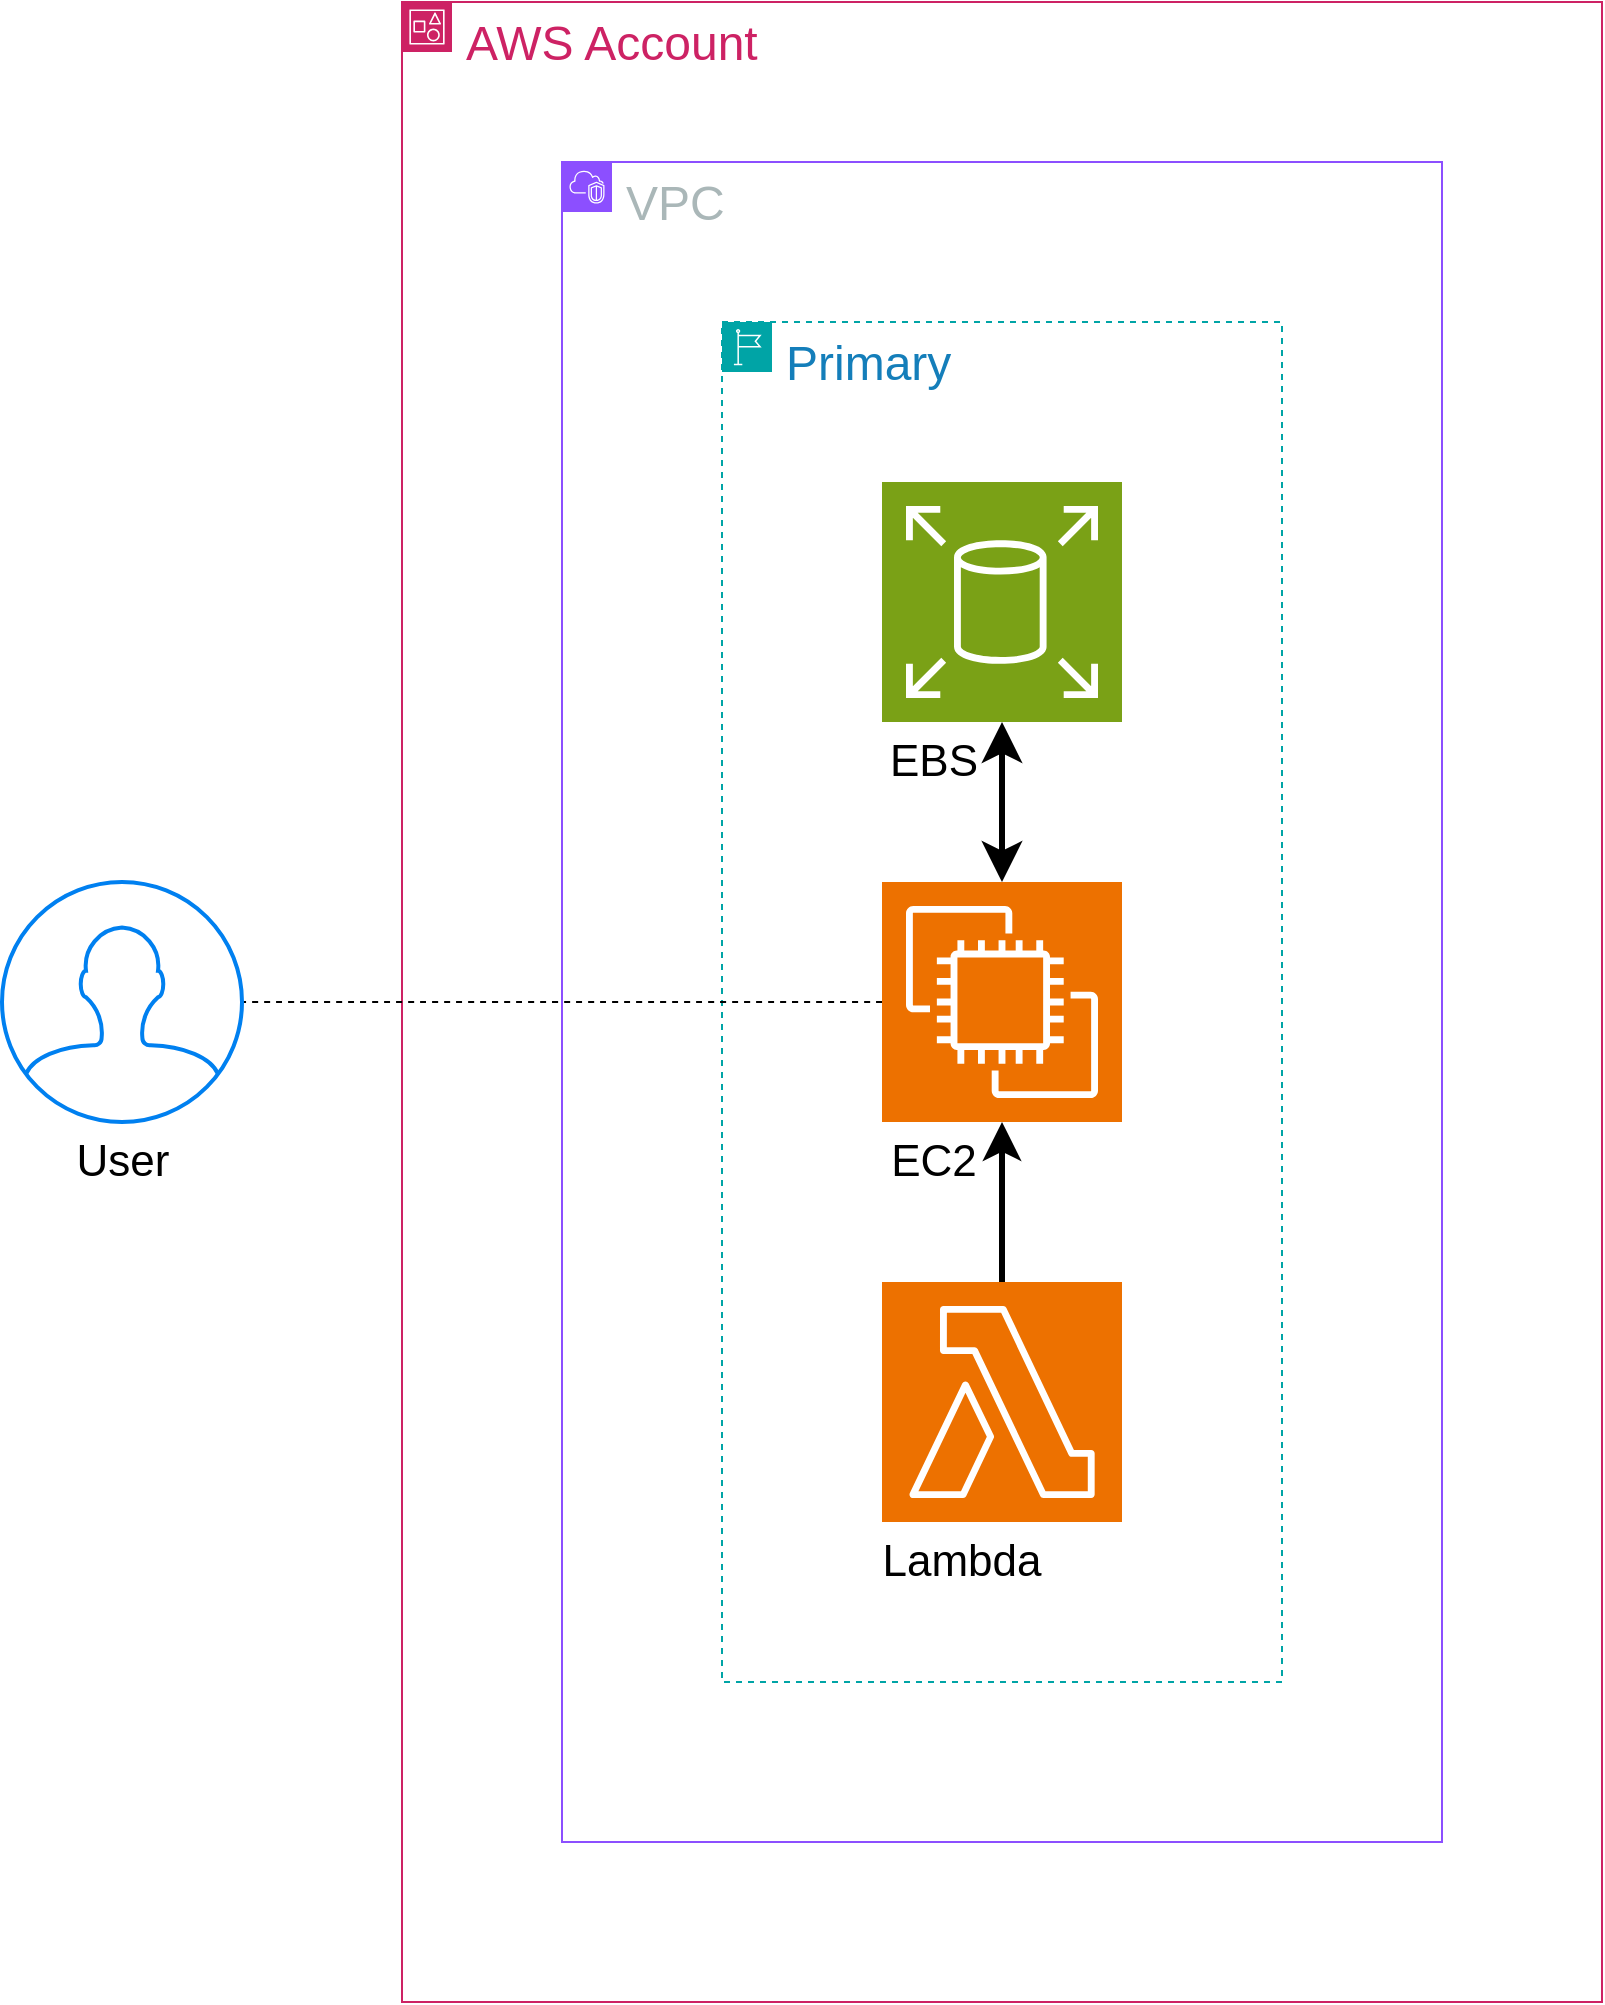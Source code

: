 <mxfile version="25.0.0">
  <diagram name="Page-1" id="tX_kaKsWgVZAXPhEjvsI">
    <mxGraphModel dx="2550" dy="1353" grid="1" gridSize="10" guides="1" tooltips="1" connect="1" arrows="1" fold="1" page="0" pageScale="1" pageWidth="1100" pageHeight="850" math="0" shadow="0">
      <root>
        <mxCell id="0" />
        <mxCell id="1" parent="0" />
        <mxCell id="CmAchbvWxl7XxBxYjPVS-1" value="&lt;font style=&quot;font-size: 24px;&quot;&gt;AWS Account&lt;/font&gt;" style="points=[[0,0],[0.25,0],[0.5,0],[0.75,0],[1,0],[1,0.25],[1,0.5],[1,0.75],[1,1],[0.75,1],[0.5,1],[0.25,1],[0,1],[0,0.75],[0,0.5],[0,0.25]];outlineConnect=0;gradientColor=none;html=1;whiteSpace=wrap;fontSize=12;fontStyle=0;container=1;pointerEvents=0;collapsible=0;recursiveResize=0;shape=mxgraph.aws4.group;grIcon=mxgraph.aws4.group_account;strokeColor=#CD2264;fillColor=none;verticalAlign=top;align=left;spacingLeft=30;fontColor=#CD2264;dashed=0;" vertex="1" parent="1">
          <mxGeometry x="-240" y="-280" width="600" height="1000" as="geometry" />
        </mxCell>
        <mxCell id="CmAchbvWxl7XxBxYjPVS-2" value="&lt;font style=&quot;font-size: 24px;&quot;&gt;VPC&lt;/font&gt;" style="points=[[0,0],[0.25,0],[0.5,0],[0.75,0],[1,0],[1,0.25],[1,0.5],[1,0.75],[1,1],[0.75,1],[0.5,1],[0.25,1],[0,1],[0,0.75],[0,0.5],[0,0.25]];outlineConnect=0;gradientColor=none;html=1;whiteSpace=wrap;fontSize=12;fontStyle=0;container=1;pointerEvents=0;collapsible=0;recursiveResize=0;shape=mxgraph.aws4.group;grIcon=mxgraph.aws4.group_vpc2;strokeColor=#8C4FFF;fillColor=none;verticalAlign=top;align=left;spacingLeft=30;fontColor=#AAB7B8;dashed=0;" vertex="1" parent="CmAchbvWxl7XxBxYjPVS-1">
          <mxGeometry x="80" y="80" width="440" height="840" as="geometry" />
        </mxCell>
        <mxCell id="CmAchbvWxl7XxBxYjPVS-3" value="&lt;font style=&quot;font-size: 24px;&quot;&gt;Primary&lt;/font&gt;" style="points=[[0,0],[0.25,0],[0.5,0],[0.75,0],[1,0],[1,0.25],[1,0.5],[1,0.75],[1,1],[0.75,1],[0.5,1],[0.25,1],[0,1],[0,0.75],[0,0.5],[0,0.25]];outlineConnect=0;gradientColor=none;html=1;whiteSpace=wrap;fontSize=12;fontStyle=0;container=1;pointerEvents=0;collapsible=0;recursiveResize=0;shape=mxgraph.aws4.group;grIcon=mxgraph.aws4.group_region;strokeColor=#00A4A6;fillColor=none;verticalAlign=top;align=left;spacingLeft=30;fontColor=#147EBA;dashed=1;" vertex="1" parent="CmAchbvWxl7XxBxYjPVS-2">
          <mxGeometry x="80" y="80" width="280" height="680" as="geometry" />
        </mxCell>
        <mxCell id="CmAchbvWxl7XxBxYjPVS-6" value="" style="sketch=0;points=[[0,0,0],[0.25,0,0],[0.5,0,0],[0.75,0,0],[1,0,0],[0,1,0],[0.25,1,0],[0.5,1,0],[0.75,1,0],[1,1,0],[0,0.25,0],[0,0.5,0],[0,0.75,0],[1,0.25,0],[1,0.5,0],[1,0.75,0]];outlineConnect=0;fontColor=#232F3E;fillColor=#ED7100;strokeColor=#ffffff;dashed=0;verticalLabelPosition=bottom;verticalAlign=top;align=center;html=1;fontSize=12;fontStyle=0;aspect=fixed;shape=mxgraph.aws4.resourceIcon;resIcon=mxgraph.aws4.ec2;direction=south;" vertex="1" parent="CmAchbvWxl7XxBxYjPVS-3">
          <mxGeometry x="80" y="280" width="120" height="120" as="geometry" />
        </mxCell>
        <mxCell id="CmAchbvWxl7XxBxYjPVS-7" value="" style="sketch=0;points=[[0,0,0],[0.25,0,0],[0.5,0,0],[0.75,0,0],[1,0,0],[0,1,0],[0.25,1,0],[0.5,1,0],[0.75,1,0],[1,1,0],[0,0.25,0],[0,0.5,0],[0,0.75,0],[1,0.25,0],[1,0.5,0],[1,0.75,0]];outlineConnect=0;fontColor=#232F3E;fillColor=#7AA116;strokeColor=#ffffff;dashed=0;verticalLabelPosition=bottom;verticalAlign=top;align=center;html=1;fontSize=12;fontStyle=0;aspect=fixed;shape=mxgraph.aws4.resourceIcon;resIcon=mxgraph.aws4.elastic_block_store;" vertex="1" parent="CmAchbvWxl7XxBxYjPVS-3">
          <mxGeometry x="80" y="80" width="120" height="120" as="geometry" />
        </mxCell>
        <mxCell id="CmAchbvWxl7XxBxYjPVS-10" value="" style="endArrow=classic;startArrow=classic;html=1;rounded=0;fontSize=12;startSize=11;endSize=11;curved=1;entryX=0;entryY=0.5;entryDx=0;entryDy=0;entryPerimeter=0;strokeWidth=3;" edge="1" parent="CmAchbvWxl7XxBxYjPVS-3" source="CmAchbvWxl7XxBxYjPVS-7" target="CmAchbvWxl7XxBxYjPVS-6">
          <mxGeometry width="50" height="50" relative="1" as="geometry">
            <mxPoint x="290" y="300" as="sourcePoint" />
            <mxPoint x="340" y="250" as="targetPoint" />
          </mxGeometry>
        </mxCell>
        <mxCell id="CmAchbvWxl7XxBxYjPVS-14" value="" style="edgeStyle=none;curved=1;rounded=0;orthogonalLoop=1;jettySize=auto;html=1;fontSize=12;startSize=8;endSize=10;strokeWidth=3;" edge="1" parent="CmAchbvWxl7XxBxYjPVS-3" source="CmAchbvWxl7XxBxYjPVS-13" target="CmAchbvWxl7XxBxYjPVS-6">
          <mxGeometry relative="1" as="geometry" />
        </mxCell>
        <mxCell id="CmAchbvWxl7XxBxYjPVS-13" value="" style="sketch=0;points=[[0,0,0],[0.25,0,0],[0.5,0,0],[0.75,0,0],[1,0,0],[0,1,0],[0.25,1,0],[0.5,1,0],[0.75,1,0],[1,1,0],[0,0.25,0],[0,0.5,0],[0,0.75,0],[1,0.25,0],[1,0.5,0],[1,0.75,0]];outlineConnect=0;fontColor=#232F3E;fillColor=#ED7100;strokeColor=#ffffff;dashed=0;verticalLabelPosition=bottom;verticalAlign=top;align=center;html=1;fontSize=12;fontStyle=0;aspect=fixed;shape=mxgraph.aws4.resourceIcon;resIcon=mxgraph.aws4.lambda;" vertex="1" parent="CmAchbvWxl7XxBxYjPVS-3">
          <mxGeometry x="80" y="480" width="120" height="120" as="geometry" />
        </mxCell>
        <mxCell id="CmAchbvWxl7XxBxYjPVS-15" value="&lt;font style=&quot;font-size: 22px;&quot;&gt;EBS&lt;/font&gt;" style="text;html=1;align=center;verticalAlign=middle;whiteSpace=wrap;rounded=0;" vertex="1" parent="CmAchbvWxl7XxBxYjPVS-3">
          <mxGeometry x="76" y="200" width="60" height="40" as="geometry" />
        </mxCell>
        <mxCell id="CmAchbvWxl7XxBxYjPVS-16" value="&lt;font style=&quot;font-size: 22px;&quot;&gt;EC2&lt;/font&gt;" style="text;html=1;align=center;verticalAlign=middle;whiteSpace=wrap;rounded=0;" vertex="1" parent="CmAchbvWxl7XxBxYjPVS-3">
          <mxGeometry x="76" y="400" width="60" height="40" as="geometry" />
        </mxCell>
        <mxCell id="CmAchbvWxl7XxBxYjPVS-17" value="&lt;font style=&quot;font-size: 22px;&quot;&gt;Lambda&lt;/font&gt;" style="text;html=1;align=center;verticalAlign=middle;whiteSpace=wrap;rounded=0;" vertex="1" parent="CmAchbvWxl7XxBxYjPVS-3">
          <mxGeometry x="90" y="600" width="60" height="40" as="geometry" />
        </mxCell>
        <mxCell id="CmAchbvWxl7XxBxYjPVS-22" value="" style="endArrow=none;dashed=1;html=1;rounded=0;fontSize=12;startSize=8;endSize=8;curved=1;exitX=0.5;exitY=1;exitDx=0;exitDy=0;exitPerimeter=0;" edge="1" parent="1" source="CmAchbvWxl7XxBxYjPVS-24">
          <mxGeometry width="50" height="50" relative="1" as="geometry">
            <mxPoint x="260" y="210" as="sourcePoint" />
            <mxPoint x="-440" y="220" as="targetPoint" />
          </mxGeometry>
        </mxCell>
        <mxCell id="CmAchbvWxl7XxBxYjPVS-25" value="" style="endArrow=none;dashed=1;html=1;rounded=0;fontSize=12;startSize=8;endSize=8;curved=1;exitX=0.5;exitY=1;exitDx=0;exitDy=0;exitPerimeter=0;" edge="1" parent="1" source="CmAchbvWxl7XxBxYjPVS-6" target="CmAchbvWxl7XxBxYjPVS-24">
          <mxGeometry width="50" height="50" relative="1" as="geometry">
            <mxPoint y="220" as="sourcePoint" />
            <mxPoint x="-440" y="220" as="targetPoint" />
          </mxGeometry>
        </mxCell>
        <mxCell id="CmAchbvWxl7XxBxYjPVS-24" value="&lt;font style=&quot;font-size: 22px;&quot;&gt;User&lt;/font&gt;" style="html=1;verticalLabelPosition=bottom;align=center;labelBackgroundColor=#ffffff;verticalAlign=top;strokeWidth=2;strokeColor=#0080F0;shadow=0;dashed=0;shape=mxgraph.ios7.icons.user;" vertex="1" parent="1">
          <mxGeometry x="-440" y="160" width="120" height="120" as="geometry" />
        </mxCell>
      </root>
    </mxGraphModel>
  </diagram>
</mxfile>
